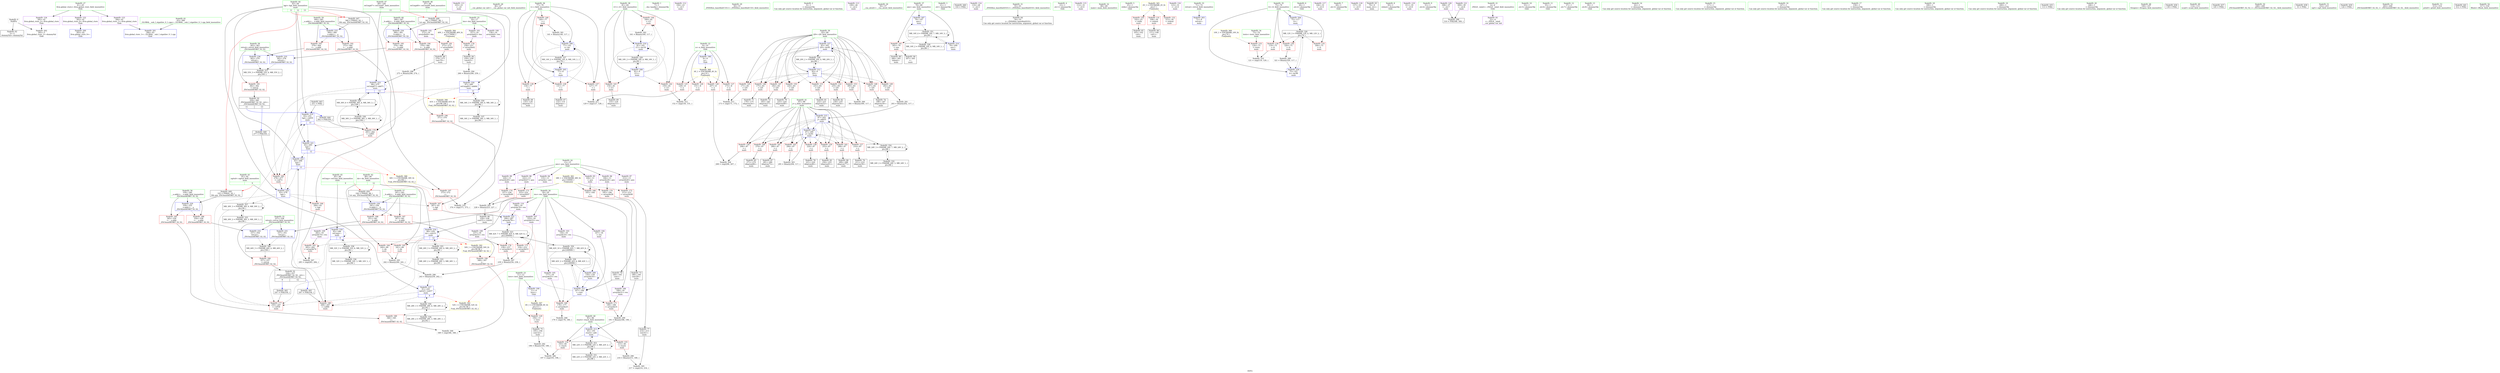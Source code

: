 digraph "SVFG" {
	label="SVFG";

	Node0x55b114ef2aa0 [shape=record,color=grey,label="{NodeID: 0\nNullPtr}"];
	Node0x55b114ef2aa0 -> Node0x55b114f1f1c0[style=solid];
	Node0x55b114ef2aa0 -> Node0x55b114f216a0[style=solid];
	Node0x55b114f66d00 [shape=record,color=black,label="{NodeID: 443\n251 = PHI()\n}"];
	Node0x55b114f66d00 -> Node0x55b114f224a0[style=solid];
	Node0x55b114f20f60 [shape=record,color=red,label="{NodeID: 194\n370\<--366\n\<--__b.addr\n_ZSt3minIdERKT_S2_S2_\n}"];
	Node0x55b114f20f60 -> Node0x55b114f21100[style=solid];
	Node0x55b114f1e0f0 [shape=record,color=purple,label="{NodeID: 111\n103\<--21\n\<--.str\nmain\n}"];
	Node0x55b114f1c390 [shape=record,color=green,label="{NodeID: 28\n46\<--47\n__cxx_global_var_init\<--__cxx_global_var_init_field_insensitive\n}"];
	Node0x55b114f26e60 [shape=record,color=yellow,style=double,label="{NodeID: 388\n30V_1 = ENCHI(MR_30V_0)\npts\{94 \}\nFun[_ZSt3minIdERKT_S2_S2_]}"];
	Node0x55b114f26e60 -> Node0x55b114f211d0[style=dashed];
	Node0x55b114f2fb80 [shape=record,color=grey,label="{NodeID: 305\n217 = cmp(214, 216, )\n}"];
	Node0x55b114f22710 [shape=record,color=blue,label="{NodeID: 222\n93\<--268\nhgt\<--\nmain\n|{|<s2>13}}"];
	Node0x55b114f22710 -> Node0x55b114f26450[style=dashed];
	Node0x55b114f22710 -> Node0x55b114f228b0[style=dashed];
	Node0x55b114f22710:s2 -> Node0x55b114f26e60[style=dashed,color=red];
	Node0x55b114f24160 [shape=record,color=red,label="{NodeID: 139\n134\<--77\n\<--i\nmain\n}"];
	Node0x55b114f24160 -> Node0x55b114f1f700[style=solid];
	Node0x55b114f1ecb0 [shape=record,color=green,label="{NodeID: 56\n339\<--340\n__a.addr\<--__a.addr_field_insensitive\n_ZSt3maxIdERKT_S2_S2_\n}"];
	Node0x55b114f1ecb0 -> Node0x55b114f266c0[style=solid];
	Node0x55b114f1ecb0 -> Node0x55b114f26790[style=solid];
	Node0x55b114f1ecb0 -> Node0x55b114f22cc0[style=solid];
	Node0x55b114f40a60 [shape=record,color=black,label="{NodeID: 333\nMR_26V_2 = PHI(MR_26V_3, MR_26V_1, )\npts\{90 \}\n}"];
	Node0x55b114f40a60 -> Node0x55b114f47860[style=dashed];
	Node0x55b114f25820 [shape=record,color=red,label="{NodeID: 167\n287\<--93\n\<--hgt\nmain\n}"];
	Node0x55b114f25820 -> Node0x55b114f22980[style=solid];
	Node0x55b114f20400 [shape=record,color=black,label="{NodeID: 84\n259\<--258\nconv63\<--\nmain\n}"];
	Node0x55b114f20400 -> Node0x55b114f2eb00[style=solid];
	Node0x55b114f14940 [shape=record,color=green,label="{NodeID: 1\n7\<--1\n__dso_handle\<--dummyObj\nGlob }"];
	Node0x55b114f66dd0 [shape=record,color=black,label="{NodeID: 444\n262 = PHI(359, )\n}"];
	Node0x55b114f66dd0 -> Node0x55b114f261e0[style=solid];
	Node0x55b114f21030 [shape=record,color=red,label="{NodeID: 195\n376\<--366\n\<--__b.addr\n_ZSt3minIdERKT_S2_S2_\n}"];
	Node0x55b114f21030 -> Node0x55b114f2b060[style=solid];
	Node0x55b114f1e1c0 [shape=record,color=purple,label="{NodeID: 112\n104\<--23\n\<--.str.1\nmain\n}"];
	Node0x55b114f1c490 [shape=record,color=green,label="{NodeID: 29\n50\<--51\n_ZNSt8ios_base4InitC1Ev\<--_ZNSt8ios_base4InitC1Ev_field_insensitive\n}"];
	Node0x55b114f2fd00 [shape=record,color=grey,label="{NodeID: 306\n197 = cmp(193, 196, )\n}"];
	Node0x55b114f227e0 [shape=record,color=blue,label="{NodeID: 223\n99\<--275\nref.tmp67\<--add71\nmain\n|{|<s4>13}}"];
	Node0x55b114f227e0 -> Node0x55b114f261e0[style=dashed];
	Node0x55b114f227e0 -> Node0x55b114f26450[style=dashed];
	Node0x55b114f227e0 -> Node0x55b114f227e0[style=dashed];
	Node0x55b114f227e0 -> Node0x55b114f45a60[style=dashed];
	Node0x55b114f227e0:s4 -> Node0x55b114f27020[style=dashed,color=red];
	Node0x55b114f24230 [shape=record,color=red,label="{NodeID: 140\n140\<--77\n\<--i\nmain\n}"];
	Node0x55b114f24230 -> Node0x55b114f2f580[style=solid];
	Node0x55b114f1ed80 [shape=record,color=green,label="{NodeID: 57\n341\<--342\n__b.addr\<--__b.addr_field_insensitive\n_ZSt3maxIdERKT_S2_S2_\n}"];
	Node0x55b114f1ed80 -> Node0x55b114f26860[style=solid];
	Node0x55b114f1ed80 -> Node0x55b114f26930[style=solid];
	Node0x55b114f1ed80 -> Node0x55b114f2ac90[style=solid];
	Node0x55b114f40f60 [shape=record,color=black,label="{NodeID: 334\nMR_28V_2 = PHI(MR_28V_3, MR_28V_1, )\npts\{92 \}\n}"];
	Node0x55b114f40f60 -> Node0x55b114f47d60[style=dashed];
	Node0x55b114f258f0 [shape=record,color=red,label="{NodeID: 168\n165\<--164\n\<--\nmain\n}"];
	Node0x55b114f258f0 -> Node0x55b114f1f8a0[style=solid];
	Node0x55b114f204d0 [shape=record,color=black,label="{NodeID: 85\n271\<--270\nidxprom68\<--\nmain\n}"];
	Node0x55b114f19be0 [shape=record,color=green,label="{NodeID: 2\n9\<--1\n\<--dummyObj\nCan only get source location for instruction, argument, global var or function.}"];
	Node0x55b114f66f40 [shape=record,color=black,label="{NodeID: 445\n267 = PHI(334, )\n}"];
	Node0x55b114f66f40 -> Node0x55b114f262b0[style=solid];
	Node0x55b114f21100 [shape=record,color=red,label="{NodeID: 196\n371\<--370\n\<--\n_ZSt3minIdERKT_S2_S2_\n}"];
	Node0x55b114f21100 -> Node0x55b114f30900[style=solid];
	Node0x55b114f1e290 [shape=record,color=purple,label="{NodeID: 113\n109\<--26\n\<--.str.2\nmain\n}"];
	Node0x55b114f1c590 [shape=record,color=green,label="{NodeID: 30\n56\<--57\n__cxa_atexit\<--__cxa_atexit_field_insensitive\n}"];
	Node0x55b114f27020 [shape=record,color=yellow,style=double,label="{NodeID: 390\n61V_1 = ENCHI(MR_61V_0)\npts\{98 100 \}\nFun[_ZSt3minIdERKT_S2_S2_]}"];
	Node0x55b114f27020 -> Node0x55b114f21100[style=dashed];
	Node0x55b114f2fe80 [shape=record,color=grey,label="{NodeID: 307\n285 = cmp(283, 284, )\n}"];
	Node0x55b114f228b0 [shape=record,color=blue,label="{NodeID: 224\n93\<--278\nhgt\<--\nmain\n}"];
	Node0x55b114f228b0 -> Node0x55b114f25750[style=dashed];
	Node0x55b114f228b0 -> Node0x55b114f25820[style=dashed];
	Node0x55b114f228b0 -> Node0x55b114f26040[style=dashed];
	Node0x55b114f228b0 -> Node0x55b114f224a0[style=dashed];
	Node0x55b114f228b0 -> Node0x55b114f48260[style=dashed];
	Node0x55b114f24300 [shape=record,color=red,label="{NodeID: 141\n305\<--79\n\<--ans\nmain\n}"];
	Node0x55b114f24300 -> Node0x55b114f20810[style=solid];
	Node0x55b114f24300 -> Node0x55b114f208e0[style=solid];
	Node0x55b114f1ee50 [shape=record,color=green,label="{NodeID: 58\n362\<--363\nretval\<--retval_field_insensitive\n_ZSt3minIdERKT_S2_S2_\n}"];
	Node0x55b114f1ee50 -> Node0x55b114f26ba0[style=solid];
	Node0x55b114f1ee50 -> Node0x55b114f2b060[style=solid];
	Node0x55b114f1ee50 -> Node0x55b114f2b130[style=solid];
	Node0x55b114f41460 [shape=record,color=black,label="{NodeID: 335\nMR_30V_2 = PHI(MR_30V_3, MR_30V_1, )\npts\{94 \}\n}"];
	Node0x55b114f41460 -> Node0x55b114f48260[style=dashed];
	Node0x55b114f259c0 [shape=record,color=red,label="{NodeID: 169\n178\<--177\n\<--arrayidx25\nmain\n}"];
	Node0x55b114f259c0 -> Node0x55b114f30000[style=solid];
	Node0x55b114f205a0 [shape=record,color=black,label="{NodeID: 86\n274\<--273\nconv70\<--\nmain\n}"];
	Node0x55b114f205a0 -> Node0x55b114f2f100[style=solid];
	Node0x55b114f1a710 [shape=record,color=green,label="{NodeID: 3\n21\<--1\n.str\<--dummyObj\nGlob }"];
	Node0x55b114f67080 [shape=record,color=black,label="{NodeID: 446\n316 = PHI()\n}"];
	Node0x55b114f211d0 [shape=record,color=red,label="{NodeID: 197\n373\<--372\n\<--\n_ZSt3minIdERKT_S2_S2_\n}"];
	Node0x55b114f211d0 -> Node0x55b114f30900[style=solid];
	Node0x55b114f1e360 [shape=record,color=purple,label="{NodeID: 114\n110\<--28\n\<--.str.3\nmain\n}"];
	Node0x55b114f1c690 [shape=record,color=green,label="{NodeID: 31\n55\<--61\n_ZNSt8ios_base4InitD1Ev\<--_ZNSt8ios_base4InitD1Ev_field_insensitive\n}"];
	Node0x55b114f1c690 -> Node0x55b114f1f390[style=solid];
	Node0x55b114f30000 [shape=record,color=grey,label="{NodeID: 308\n179 = cmp(178, 180, )\n}"];
	Node0x55b114f22980 [shape=record,color=blue,label="{NodeID: 225\n290\<--287\narrayidx78\<--\nmain\n}"];
	Node0x55b114f22980 -> Node0x55b114f3d460[style=dashed];
	Node0x55b114f243d0 [shape=record,color=red,label="{NodeID: 142\n150\<--81\n\<--i11\nmain\n}"];
	Node0x55b114f243d0 -> Node0x55b114f30600[style=solid];
	Node0x55b114f1ef20 [shape=record,color=green,label="{NodeID: 59\n364\<--365\n__a.addr\<--__a.addr_field_insensitive\n_ZSt3minIdERKT_S2_S2_\n}"];
	Node0x55b114f1ef20 -> Node0x55b114f20dc0[style=solid];
	Node0x55b114f1ef20 -> Node0x55b114f20e90[style=solid];
	Node0x55b114f1ef20 -> Node0x55b114f2aec0[style=solid];
	Node0x55b114f41960 [shape=record,color=black,label="{NodeID: 336\nMR_32V_2 = PHI(MR_32V_3, MR_32V_1, )\npts\{96 \}\n}"];
	Node0x55b114f41960 -> Node0x55b114f48760[style=dashed];
	Node0x55b114f25a90 [shape=record,color=red,label="{NodeID: 170\n185\<--184\n\<--arrayidx28\nmain\n}"];
	Node0x55b114f25a90 -> Node0x55b114f1fb10[style=solid];
	Node0x55b114f20670 [shape=record,color=black,label="{NodeID: 87\n281\<--280\nidxprom73\<--\nmain\n}"];
	Node0x55b114f1a7a0 [shape=record,color=green,label="{NodeID: 4\n23\<--1\n.str.1\<--dummyObj\nGlob }"];
	Node0x55b114f672e0 [shape=record,color=black,label="{NodeID: 447\n360 = PHI(93, 93, )\n0th arg _ZSt3minIdERKT_S2_S2_ }"];
	Node0x55b114f672e0 -> Node0x55b114f2aec0[style=solid];
	Node0x55b114f212a0 [shape=record,color=blue,label="{NodeID: 198\n8\<--9\nn\<--\nGlob }"];
	Node0x55b114f212a0 -> Node0x55b114f4b580[style=dashed];
	Node0x55b114f1e430 [shape=record,color=purple,label="{NodeID: 115\n112\<--31\n\<--.str.4\nmain\n}"];
	Node0x55b114f1c790 [shape=record,color=green,label="{NodeID: 32\n68\<--69\nmain\<--main_field_insensitive\n}"];
	Node0x55b114f27210 [shape=record,color=yellow,style=double,label="{NodeID: 392\n50V_1 = ENCHI(MR_50V_0)\npts\{90 96 \}\nFun[_ZSt3maxIdERKT_S2_S2_]}"];
	Node0x55b114f27210 -> Node0x55b114f26ad0[style=dashed];
	Node0x55b114f30180 [shape=record,color=grey,label="{NodeID: 309\n349 = cmp(346, 348, )\n}"];
	Node0x55b114f22a50 [shape=record,color=blue,label="{NodeID: 226\n87\<--295\nj\<--inc81\nmain\n}"];
	Node0x55b114f22a50 -> Node0x55b114f24f30[style=dashed];
	Node0x55b114f22a50 -> Node0x55b114f25000[style=dashed];
	Node0x55b114f22a50 -> Node0x55b114f250d0[style=dashed];
	Node0x55b114f22a50 -> Node0x55b114f251a0[style=dashed];
	Node0x55b114f22a50 -> Node0x55b114f25270[style=dashed];
	Node0x55b114f22a50 -> Node0x55b114f25340[style=dashed];
	Node0x55b114f22a50 -> Node0x55b114f25410[style=dashed];
	Node0x55b114f22a50 -> Node0x55b114f254e0[style=dashed];
	Node0x55b114f22a50 -> Node0x55b114f22a50[style=dashed];
	Node0x55b114f22a50 -> Node0x55b114f47360[style=dashed];
	Node0x55b114f244a0 [shape=record,color=red,label="{NodeID: 143\n154\<--81\n\<--i11\nmain\n}"];
	Node0x55b114f244a0 -> Node0x55b114f1f7d0[style=solid];
	Node0x55b114f1eff0 [shape=record,color=green,label="{NodeID: 60\n366\<--367\n__b.addr\<--__b.addr_field_insensitive\n_ZSt3minIdERKT_S2_S2_\n}"];
	Node0x55b114f1eff0 -> Node0x55b114f20f60[style=solid];
	Node0x55b114f1eff0 -> Node0x55b114f21030[style=solid];
	Node0x55b114f1eff0 -> Node0x55b114f2af90[style=solid];
	Node0x55b114f41e60 [shape=record,color=black,label="{NodeID: 337\nMR_34V_2 = PHI(MR_34V_3, MR_34V_1, )\npts\{98 \}\n}"];
	Node0x55b114f41e60 -> Node0x55b114f48c60[style=dashed];
	Node0x55b114f25b60 [shape=record,color=red,label="{NodeID: 171\n190\<--189\n\<--arrayidx31\nmain\n}"];
	Node0x55b114f25b60 -> Node0x55b114f2f280[style=solid];
	Node0x55b114f20740 [shape=record,color=black,label="{NodeID: 88\n289\<--288\nidxprom77\<--\nmain\n}"];
	Node0x55b114f1a830 [shape=record,color=green,label="{NodeID: 5\n25\<--1\nstdin\<--dummyObj\nGlob }"];
	Node0x55b114f67480 [shape=record,color=black,label="{NodeID: 448\n361 = PHI(97, 99, )\n1st arg _ZSt3minIdERKT_S2_S2_ }"];
	Node0x55b114f67480 -> Node0x55b114f2af90[style=solid];
	Node0x55b114f4aa60 [shape=record,color=yellow,style=double,label="{NodeID: 365\n2V_1 = ENCHI(MR_2V_0)\npts\{1 \}\nFun[main]}"];
	Node0x55b114f4aa60 -> Node0x55b114f23a10[style=dashed];
	Node0x55b114f4aa60 -> Node0x55b114f23ae0[style=dashed];
	Node0x55b114f4aa60 -> Node0x55b114f23bb0[style=dashed];
	Node0x55b114f213a0 [shape=record,color=blue,label="{NodeID: 199\n11\<--9\nlove\<--\nGlob }"];
	Node0x55b114f213a0 -> Node0x55b114f4b660[style=dashed];
	Node0x55b114f22e20 [shape=record,color=purple,label="{NodeID: 116\n123\<--31\n\<--.str.4\nmain\n}"];
	Node0x55b114f1c890 [shape=record,color=green,label="{NodeID: 33\n71\<--72\nretval\<--retval_field_insensitive\nmain\n}"];
	Node0x55b114f1c890 -> Node0x55b114f217a0[style=solid];
	Node0x55b114f272f0 [shape=record,color=yellow,style=double,label="{NodeID: 393\n52V_1 = ENCHI(MR_52V_0)\npts\{92 94 \}\nFun[_ZSt3maxIdERKT_S2_S2_]}"];
	Node0x55b114f272f0 -> Node0x55b114f26a00[style=dashed];
	Node0x55b114f30300 [shape=record,color=grey,label="{NodeID: 310\n121 = cmp(119, 120, )\n}"];
	Node0x55b114f22b20 [shape=record,color=blue,label="{NodeID: 227\n83\<--301\ni20\<--inc85\nmain\n}"];
	Node0x55b114f22b20 -> Node0x55b114f24640[style=dashed];
	Node0x55b114f22b20 -> Node0x55b114f24710[style=dashed];
	Node0x55b114f22b20 -> Node0x55b114f247e0[style=dashed];
	Node0x55b114f22b20 -> Node0x55b114f248b0[style=dashed];
	Node0x55b114f22b20 -> Node0x55b114f24980[style=dashed];
	Node0x55b114f22b20 -> Node0x55b114f24a50[style=dashed];
	Node0x55b114f22b20 -> Node0x55b114f24b20[style=dashed];
	Node0x55b114f22b20 -> Node0x55b114f24bf0[style=dashed];
	Node0x55b114f22b20 -> Node0x55b114f24cc0[style=dashed];
	Node0x55b114f22b20 -> Node0x55b114f22b20[style=dashed];
	Node0x55b114f22b20 -> Node0x55b114f3fb60[style=dashed];
	Node0x55b114f24570 [shape=record,color=red,label="{NodeID: 144\n160\<--81\n\<--i11\nmain\n}"];
	Node0x55b114f24570 -> Node0x55b114f2f700[style=solid];
	Node0x55b114f1f0c0 [shape=record,color=green,label="{NodeID: 61\n43\<--389\n_GLOBAL__sub_I_stgatilov_0_1.cpp\<--_GLOBAL__sub_I_stgatilov_0_1.cpp_field_insensitive\n}"];
	Node0x55b114f1f0c0 -> Node0x55b114f215a0[style=solid];
	Node0x55b114f42360 [shape=record,color=black,label="{NodeID: 338\nMR_36V_2 = PHI(MR_36V_3, MR_36V_1, )\npts\{100 \}\n}"];
	Node0x55b114f42360 -> Node0x55b114f261e0[style=dashed];
	Node0x55b114f42360 -> Node0x55b114f227e0[style=dashed];
	Node0x55b114f42360 -> Node0x55b114f42360[style=dashed];
	Node0x55b114f42360 -> Node0x55b114f45a60[style=dashed];
	Node0x55b114f25c30 [shape=record,color=red,label="{NodeID: 172\n213\<--212\n\<--arrayidx40\nmain\n}"];
	Node0x55b114f25c30 -> Node0x55b114f1fe50[style=solid];
	Node0x55b114f20810 [shape=record,color=black,label="{NodeID: 89\n306\<--305\ntobool\<--\nmain\n}"];
	Node0x55b114f1a8c0 [shape=record,color=green,label="{NodeID: 6\n26\<--1\n.str.2\<--dummyObj\nGlob }"];
	Node0x55b114f67600 [shape=record,color=black,label="{NodeID: 449\n335 = PHI(91, 93, )\n0th arg _ZSt3maxIdERKT_S2_S2_ }"];
	Node0x55b114f67600 -> Node0x55b114f22cc0[style=solid];
	Node0x55b114f4b580 [shape=record,color=yellow,style=double,label="{NodeID: 366\n4V_1 = ENCHI(MR_4V_0)\npts\{10 \}\nFun[main]}"];
	Node0x55b114f4b580 -> Node0x55b114f23600[style=dashed];
	Node0x55b114f4b580 -> Node0x55b114f236d0[style=dashed];
	Node0x55b114f4b580 -> Node0x55b114f237a0[style=dashed];
	Node0x55b114f4b580 -> Node0x55b114f23870[style=dashed];
	Node0x55b114f214a0 [shape=record,color=blue,label="{NodeID: 200\n393\<--42\nllvm.global_ctors_0\<--\nGlob }"];
	Node0x55b114f22ef0 [shape=record,color=purple,label="{NodeID: 117\n144\<--31\n\<--.str.4\nmain\n}"];
	Node0x55b114f1c960 [shape=record,color=green,label="{NodeID: 34\n73\<--74\ntests\<--tests_field_insensitive\nmain\n}"];
	Node0x55b114f1c960 -> Node0x55b114f23c80[style=solid];
	Node0x55b114f30480 [shape=record,color=grey,label="{NodeID: 311\n129 = cmp(127, 128, )\n}"];
	Node0x55b114f22bf0 [shape=record,color=blue,label="{NodeID: 228\n75\<--321\ntt\<--inc90\nmain\n}"];
	Node0x55b114f22bf0 -> Node0x55b114f3e360[style=dashed];
	Node0x55b114f24640 [shape=record,color=red,label="{NodeID: 145\n171\<--83\n\<--i20\nmain\n}"];
	Node0x55b114f24640 -> Node0x55b114f30780[style=solid];
	Node0x55b114f1f1c0 [shape=record,color=black,label="{NodeID: 62\n2\<--3\ndummyVal\<--dummyVal\n}"];
	Node0x55b114f42860 [shape=record,color=black,label="{NodeID: 339\nMR_42V_2 = PHI(MR_42V_6, MR_42V_1, )\npts\{200000 \}\n}"];
	Node0x55b114f42860 -> Node0x55b114f21c80[style=dashed];
	Node0x55b114f42860 -> Node0x55b114f21e20[style=dashed];
	Node0x55b114f25d00 [shape=record,color=red,label="{NodeID: 173\n223\<--222\n\<--arrayidx47\nmain\n}"];
	Node0x55b114f25d00 -> Node0x55b114f2e980[style=solid];
	Node0x55b114f208e0 [shape=record,color=black,label="{NodeID: 90\n307\<--305\n\<--\nmain\n}"];
	Node0x55b114f1b100 [shape=record,color=green,label="{NodeID: 7\n28\<--1\n.str.3\<--dummyObj\nGlob }"];
	Node0x55b114f67780 [shape=record,color=black,label="{NodeID: 450\n336 = PHI(95, 89, )\n1st arg _ZSt3maxIdERKT_S2_S2_ }"];
	Node0x55b114f67780 -> Node0x55b114f2ac90[style=solid];
	Node0x55b114f4b660 [shape=record,color=yellow,style=double,label="{NodeID: 367\n6V_1 = ENCHI(MR_6V_0)\npts\{12 \}\nFun[main]}"];
	Node0x55b114f4b660 -> Node0x55b114f23940[style=dashed];
	Node0x55b114f215a0 [shape=record,color=blue,label="{NodeID: 201\n394\<--43\nllvm.global_ctors_1\<--_GLOBAL__sub_I_stgatilov_0_1.cpp\nGlob }"];
	Node0x55b114f22fc0 [shape=record,color=purple,label="{NodeID: 118\n137\<--33\n\<--.str.5\nmain\n}"];
	Node0x55b114f1ca30 [shape=record,color=green,label="{NodeID: 35\n75\<--76\ntt\<--tt_field_insensitive\nmain\n}"];
	Node0x55b114f1ca30 -> Node0x55b114f23d50[style=solid];
	Node0x55b114f1ca30 -> Node0x55b114f23e20[style=solid];
	Node0x55b114f1ca30 -> Node0x55b114f23ef0[style=solid];
	Node0x55b114f1ca30 -> Node0x55b114f21870[style=solid];
	Node0x55b114f1ca30 -> Node0x55b114f22bf0[style=solid];
	Node0x55b114f30600 [shape=record,color=grey,label="{NodeID: 312\n152 = cmp(150, 151, )\n}"];
	Node0x55b114f22cc0 [shape=record,color=blue,label="{NodeID: 229\n339\<--335\n__a.addr\<--__a\n_ZSt3maxIdERKT_S2_S2_\n}"];
	Node0x55b114f22cc0 -> Node0x55b114f266c0[style=dashed];
	Node0x55b114f22cc0 -> Node0x55b114f26790[style=dashed];
	Node0x55b114f24710 [shape=record,color=red,label="{NodeID: 146\n175\<--83\n\<--i20\nmain\n}"];
	Node0x55b114f24710 -> Node0x55b114f1f970[style=solid];
	Node0x55b114f1f2c0 [shape=record,color=black,label="{NodeID: 63\n70\<--9\nmain_ret\<--\nmain\n}"];
	Node0x55b114f42d60 [shape=record,color=black,label="{NodeID: 340\nMR_44V_3 = PHI(MR_44V_4, MR_44V_2, )\npts\{338 \}\n}"];
	Node0x55b114f42d60 -> Node0x55b114f265f0[style=dashed];
	Node0x55b114f25dd0 [shape=record,color=red,label="{NodeID: 174\n227\<--226\n\<--arrayidx49\nmain\n}"];
	Node0x55b114f25dd0 -> Node0x55b114f2e980[style=solid];
	Node0x55b114f209b0 [shape=record,color=black,label="{NodeID: 91\n334\<--357\n_ZSt3maxIdERKT_S2_S2__ret\<--\n_ZSt3maxIdERKT_S2_S2_\n|{<s0>9|<s1>12}}"];
	Node0x55b114f209b0:s0 -> Node0x55b114f66bd0[style=solid,color=blue];
	Node0x55b114f209b0:s1 -> Node0x55b114f66f40[style=solid,color=blue];
	Node0x55b114f1b190 [shape=record,color=green,label="{NodeID: 8\n30\<--1\nstdout\<--dummyObj\nGlob }"];
	Node0x55b114f216a0 [shape=record,color=blue, style = dotted,label="{NodeID: 202\n395\<--3\nllvm.global_ctors_2\<--dummyVal\nGlob }"];
	Node0x55b114f23090 [shape=record,color=purple,label="{NodeID: 119\n311\<--35\n\<--.str.6\nmain\n}"];
	Node0x55b114f1cb00 [shape=record,color=green,label="{NodeID: 36\n77\<--78\ni\<--i_field_insensitive\nmain\n}"];
	Node0x55b114f1cb00 -> Node0x55b114f23fc0[style=solid];
	Node0x55b114f1cb00 -> Node0x55b114f24090[style=solid];
	Node0x55b114f1cb00 -> Node0x55b114f24160[style=solid];
	Node0x55b114f1cb00 -> Node0x55b114f24230[style=solid];
	Node0x55b114f1cb00 -> Node0x55b114f21940[style=solid];
	Node0x55b114f1cb00 -> Node0x55b114f21a10[style=solid];
	Node0x55b114f30780 [shape=record,color=grey,label="{NodeID: 313\n173 = cmp(171, 172, )\n}"];
	Node0x55b114f2ac90 [shape=record,color=blue,label="{NodeID: 230\n341\<--336\n__b.addr\<--__b\n_ZSt3maxIdERKT_S2_S2_\n}"];
	Node0x55b114f2ac90 -> Node0x55b114f26860[style=dashed];
	Node0x55b114f2ac90 -> Node0x55b114f26930[style=dashed];
	Node0x55b114f247e0 [shape=record,color=red,label="{NodeID: 147\n182\<--83\n\<--i20\nmain\n}"];
	Node0x55b114f247e0 -> Node0x55b114f1fa40[style=solid];
	Node0x55b114f1f390 [shape=record,color=black,label="{NodeID: 64\n54\<--55\n\<--_ZNSt8ios_base4InitD1Ev\nCan only get source location for instruction, argument, global var or function.}"];
	Node0x55b114f25ea0 [shape=record,color=red,label="{NodeID: 175\n234\<--233\n\<--arrayidx53\nmain\n}"];
	Node0x55b114f25ea0 -> Node0x55b114f2ef80[style=solid];
	Node0x55b114f20a80 [shape=record,color=black,label="{NodeID: 92\n359\<--382\n_ZSt3minIdERKT_S2_S2__ret\<--\n_ZSt3minIdERKT_S2_S2_\n|{<s0>11|<s1>13}}"];
	Node0x55b114f20a80:s0 -> Node0x55b114f66dd0[style=solid,color=blue];
	Node0x55b114f20a80:s1 -> Node0x55b114f66910[style=solid,color=blue];
	Node0x55b114f1b220 [shape=record,color=green,label="{NodeID: 9\n31\<--1\n.str.4\<--dummyObj\nGlob }"];
	Node0x55b114f4b820 [shape=record,color=yellow,style=double,label="{NodeID: 369\n10V_1 = ENCHI(MR_10V_0)\npts\{74 \}\nFun[main]}"];
	Node0x55b114f4b820 -> Node0x55b114f23c80[style=dashed];
	Node0x55b114f217a0 [shape=record,color=blue,label="{NodeID: 203\n71\<--9\nretval\<--\nmain\n}"];
	Node0x55b114f23160 [shape=record,color=purple,label="{NodeID: 120\n308\<--37\n\<--.str.7\nmain\n}"];
	Node0x55b114f23160 -> Node0x55b114ba3da0[style=solid];
	Node0x55b114f1cbd0 [shape=record,color=green,label="{NodeID: 37\n79\<--80\nans\<--ans_field_insensitive\nmain\n}"];
	Node0x55b114f1cbd0 -> Node0x55b114f24300[style=solid];
	Node0x55b114f1cbd0 -> Node0x55b114f21ae0[style=solid];
	Node0x55b114f1cbd0 -> Node0x55b114f22090[style=solid];
	Node0x55b114f30900 [shape=record,color=grey,label="{NodeID: 314\n374 = cmp(371, 373, )\n}"];
	Node0x55b114f2ad20 [shape=record,color=blue,label="{NodeID: 231\n337\<--351\nretval\<--\n_ZSt3maxIdERKT_S2_S2_\n}"];
	Node0x55b114f2ad20 -> Node0x55b114f42d60[style=dashed];
	Node0x55b114f248b0 [shape=record,color=red,label="{NodeID: 148\n187\<--83\n\<--i20\nmain\n}"];
	Node0x55b114f248b0 -> Node0x55b114f1fbe0[style=solid];
	Node0x55b114f1f490 [shape=record,color=black,label="{NodeID: 65\n105\<--102\ncall\<--\nmain\n}"];
	Node0x55b114f25f70 [shape=record,color=red,label="{NodeID: 176\n238\<--237\n\<--arrayidx55\nmain\n}"];
	Node0x55b114f25f70 -> Node0x55b114f2ef80[style=solid];
	Node0x55b114f20b50 [shape=record,color=purple,label="{NodeID: 93\n52\<--4\n\<--_ZStL8__ioinit\n__cxx_global_var_init\n}"];
	Node0x55b114f1b2b0 [shape=record,color=green,label="{NodeID: 10\n33\<--1\n.str.5\<--dummyObj\nGlob }"];
	Node0x55b114f21870 [shape=record,color=blue,label="{NodeID: 204\n75\<--117\ntt\<--\nmain\n}"];
	Node0x55b114f21870 -> Node0x55b114f3e360[style=dashed];
	Node0x55b114f23230 [shape=record,color=purple,label="{NodeID: 121\n309\<--39\n\<--.str.8\nmain\n}"];
	Node0x55b114f23230 -> Node0x55b114ba3da0[style=solid];
	Node0x55b114f1cca0 [shape=record,color=green,label="{NodeID: 38\n81\<--82\ni11\<--i11_field_insensitive\nmain\n}"];
	Node0x55b114f1cca0 -> Node0x55b114f243d0[style=solid];
	Node0x55b114f1cca0 -> Node0x55b114f244a0[style=solid];
	Node0x55b114f1cca0 -> Node0x55b114f24570[style=solid];
	Node0x55b114f1cca0 -> Node0x55b114f21bb0[style=solid];
	Node0x55b114f1cca0 -> Node0x55b114f21d50[style=solid];
	Node0x55b114f3ac60 [shape=record,color=black,label="{NodeID: 315\nMR_55V_3 = PHI(MR_55V_4, MR_55V_2, )\npts\{363 \}\n}"];
	Node0x55b114f3ac60 -> Node0x55b114f26ba0[style=dashed];
	Node0x55b114f2adf0 [shape=record,color=blue,label="{NodeID: 232\n337\<--354\nretval\<--\n_ZSt3maxIdERKT_S2_S2_\n}"];
	Node0x55b114f2adf0 -> Node0x55b114f42d60[style=dashed];
	Node0x55b114f24980 [shape=record,color=red,label="{NodeID: 149\n202\<--83\n\<--i20\nmain\n}"];
	Node0x55b114f24980 -> Node0x55b114f2e680[style=solid];
	Node0x55b114f1f560 [shape=record,color=black,label="{NodeID: 66\n111\<--108\ncall1\<--\nmain\n}"];
	Node0x55b114f26040 [shape=record,color=red,label="{NodeID: 177\n250\<--247\n\<--call58\nmain\n}"];
	Node0x55b114f20c20 [shape=record,color=purple,label="{NodeID: 94\n133\<--13\narrayidx\<--pos\nmain\n}"];
	Node0x55b114f1b340 [shape=record,color=green,label="{NodeID: 11\n35\<--1\n.str.6\<--dummyObj\nGlob }"];
	Node0x55b114ba3da0 [shape=record,color=black,label="{NodeID: 288\n310 = PHI(308, 309, )\n}"];
	Node0x55b114f21940 [shape=record,color=blue,label="{NodeID: 205\n77\<--9\ni\<--\nmain\n}"];
	Node0x55b114f21940 -> Node0x55b114f23fc0[style=dashed];
	Node0x55b114f21940 -> Node0x55b114f24090[style=dashed];
	Node0x55b114f21940 -> Node0x55b114f24160[style=dashed];
	Node0x55b114f21940 -> Node0x55b114f24230[style=dashed];
	Node0x55b114f21940 -> Node0x55b114f21a10[style=dashed];
	Node0x55b114f21940 -> Node0x55b114f3e860[style=dashed];
	Node0x55b114f23300 [shape=record,color=purple,label="{NodeID: 122\n393\<--41\nllvm.global_ctors_0\<--llvm.global_ctors\nGlob }"];
	Node0x55b114f23300 -> Node0x55b114f214a0[style=solid];
	Node0x55b114f1cd70 [shape=record,color=green,label="{NodeID: 39\n83\<--84\ni20\<--i20_field_insensitive\nmain\n}"];
	Node0x55b114f1cd70 -> Node0x55b114f24640[style=solid];
	Node0x55b114f1cd70 -> Node0x55b114f24710[style=solid];
	Node0x55b114f1cd70 -> Node0x55b114f247e0[style=solid];
	Node0x55b114f1cd70 -> Node0x55b114f248b0[style=solid];
	Node0x55b114f1cd70 -> Node0x55b114f24980[style=solid];
	Node0x55b114f1cd70 -> Node0x55b114f24a50[style=solid];
	Node0x55b114f1cd70 -> Node0x55b114f24b20[style=solid];
	Node0x55b114f1cd70 -> Node0x55b114f24bf0[style=solid];
	Node0x55b114f1cd70 -> Node0x55b114f24cc0[style=solid];
	Node0x55b114f1cd70 -> Node0x55b114f21ef0[style=solid];
	Node0x55b114f1cd70 -> Node0x55b114f22b20[style=solid];
	Node0x55b114f2aec0 [shape=record,color=blue,label="{NodeID: 233\n364\<--360\n__a.addr\<--__a\n_ZSt3minIdERKT_S2_S2_\n}"];
	Node0x55b114f2aec0 -> Node0x55b114f20dc0[style=dashed];
	Node0x55b114f2aec0 -> Node0x55b114f20e90[style=dashed];
	Node0x55b114f24a50 [shape=record,color=red,label="{NodeID: 150\n224\<--83\n\<--i20\nmain\n}"];
	Node0x55b114f24a50 -> Node0x55b114f1fff0[style=solid];
	Node0x55b114f1f630 [shape=record,color=black,label="{NodeID: 67\n132\<--131\nidxprom\<--\nmain\n}"];
	Node0x55b114f26110 [shape=record,color=red,label="{NodeID: 178\n258\<--257\n\<--arrayidx62\nmain\n}"];
	Node0x55b114f26110 -> Node0x55b114f20400[style=solid];
	Node0x55b114f20cf0 [shape=record,color=purple,label="{NodeID: 95\n164\<--13\n\<--pos\nmain\n}"];
	Node0x55b114f20cf0 -> Node0x55b114f258f0[style=solid];
	Node0x55b114f1b3d0 [shape=record,color=green,label="{NodeID: 12\n37\<--1\n.str.7\<--dummyObj\nGlob }"];
	Node0x55b114f2e380 [shape=record,color=grey,label="{NodeID: 289\n321 = Binary(320, 117, )\n}"];
	Node0x55b114f2e380 -> Node0x55b114f22bf0[style=solid];
	Node0x55b114f21a10 [shape=record,color=blue,label="{NodeID: 206\n77\<--141\ni\<--inc\nmain\n}"];
	Node0x55b114f21a10 -> Node0x55b114f23fc0[style=dashed];
	Node0x55b114f21a10 -> Node0x55b114f24090[style=dashed];
	Node0x55b114f21a10 -> Node0x55b114f24160[style=dashed];
	Node0x55b114f21a10 -> Node0x55b114f24230[style=dashed];
	Node0x55b114f21a10 -> Node0x55b114f21a10[style=dashed];
	Node0x55b114f21a10 -> Node0x55b114f3e860[style=dashed];
	Node0x55b114f23400 [shape=record,color=purple,label="{NodeID: 123\n394\<--41\nllvm.global_ctors_1\<--llvm.global_ctors\nGlob }"];
	Node0x55b114f23400 -> Node0x55b114f215a0[style=solid];
	Node0x55b114f1ce40 [shape=record,color=green,label="{NodeID: 40\n85\<--86\nreach\<--reach_field_insensitive\nmain\n}"];
	Node0x55b114f1ce40 -> Node0x55b114f24d90[style=solid];
	Node0x55b114f1ce40 -> Node0x55b114f24e60[style=solid];
	Node0x55b114f1ce40 -> Node0x55b114f21fc0[style=solid];
	Node0x55b114f2af90 [shape=record,color=blue,label="{NodeID: 234\n366\<--361\n__b.addr\<--__b\n_ZSt3minIdERKT_S2_S2_\n}"];
	Node0x55b114f2af90 -> Node0x55b114f20f60[style=dashed];
	Node0x55b114f2af90 -> Node0x55b114f21030[style=dashed];
	Node0x55b114f24b20 [shape=record,color=red,label="{NodeID: 151\n231\<--83\n\<--i20\nmain\n}"];
	Node0x55b114f24b20 -> Node0x55b114f20190[style=solid];
	Node0x55b114f1f700 [shape=record,color=black,label="{NodeID: 68\n135\<--134\nidxprom7\<--\nmain\n}"];
	Node0x55b114f261e0 [shape=record,color=red,label="{NodeID: 179\n265\<--262\n\<--call65\nmain\n}"];
	Node0x55b114f261e0 -> Node0x55b114f22640[style=solid];
	Node0x55b114f1d4c0 [shape=record,color=purple,label="{NodeID: 96\n184\<--13\narrayidx28\<--pos\nmain\n}"];
	Node0x55b114f1d4c0 -> Node0x55b114f25a90[style=solid];
	Node0x55b114f1b490 [shape=record,color=green,label="{NodeID: 13\n39\<--1\n.str.8\<--dummyObj\nGlob }"];
	Node0x55b114f2e500 [shape=record,color=grey,label="{NodeID: 290\n216 = Binary(215, 180, )\n}"];
	Node0x55b114f2e500 -> Node0x55b114f2fb80[style=solid];
	Node0x55b114f21ae0 [shape=record,color=blue,label="{NodeID: 207\n79\<--147\nans\<--\nmain\n}"];
	Node0x55b114f21ae0 -> Node0x55b114f46460[style=dashed];
	Node0x55b114f23500 [shape=record,color=purple,label="{NodeID: 124\n395\<--41\nllvm.global_ctors_2\<--llvm.global_ctors\nGlob }"];
	Node0x55b114f23500 -> Node0x55b114f216a0[style=solid];
	Node0x55b114f1cf10 [shape=record,color=green,label="{NodeID: 41\n87\<--88\nj\<--j_field_insensitive\nmain\n}"];
	Node0x55b114f1cf10 -> Node0x55b114f24f30[style=solid];
	Node0x55b114f1cf10 -> Node0x55b114f25000[style=solid];
	Node0x55b114f1cf10 -> Node0x55b114f250d0[style=solid];
	Node0x55b114f1cf10 -> Node0x55b114f251a0[style=solid];
	Node0x55b114f1cf10 -> Node0x55b114f25270[style=solid];
	Node0x55b114f1cf10 -> Node0x55b114f25340[style=solid];
	Node0x55b114f1cf10 -> Node0x55b114f25410[style=solid];
	Node0x55b114f1cf10 -> Node0x55b114f254e0[style=solid];
	Node0x55b114f1cf10 -> Node0x55b114f22160[style=solid];
	Node0x55b114f1cf10 -> Node0x55b114f22a50[style=solid];
	Node0x55b114f2b060 [shape=record,color=blue,label="{NodeID: 235\n362\<--376\nretval\<--\n_ZSt3minIdERKT_S2_S2_\n}"];
	Node0x55b114f2b060 -> Node0x55b114f3ac60[style=dashed];
	Node0x55b114f24bf0 [shape=record,color=red,label="{NodeID: 152\n235\<--83\n\<--i20\nmain\n}"];
	Node0x55b114f24bf0 -> Node0x55b114f20260[style=solid];
	Node0x55b114f1f7d0 [shape=record,color=black,label="{NodeID: 69\n155\<--154\nidxprom15\<--\nmain\n}"];
	Node0x55b114f262b0 [shape=record,color=red,label="{NodeID: 180\n268\<--267\n\<--call66\nmain\n}"];
	Node0x55b114f262b0 -> Node0x55b114f22710[style=solid];
	Node0x55b114f1d590 [shape=record,color=purple,label="{NodeID: 97\n212\<--13\narrayidx40\<--pos\nmain\n}"];
	Node0x55b114f1d590 -> Node0x55b114f25c30[style=solid];
	Node0x55b114f1b590 [shape=record,color=green,label="{NodeID: 14\n42\<--1\n\<--dummyObj\nCan only get source location for instruction, argument, global var or function.}"];
	Node0x55b114f2e680 [shape=record,color=grey,label="{NodeID: 291\n203 = Binary(202, 117, )\n}"];
	Node0x55b114f2e680 -> Node0x55b114f22160[style=solid];
	Node0x55b114f21bb0 [shape=record,color=blue,label="{NodeID: 208\n81\<--9\ni11\<--\nmain\n}"];
	Node0x55b114f21bb0 -> Node0x55b114f243d0[style=dashed];
	Node0x55b114f21bb0 -> Node0x55b114f244a0[style=dashed];
	Node0x55b114f21bb0 -> Node0x55b114f24570[style=dashed];
	Node0x55b114f21bb0 -> Node0x55b114f21d50[style=dashed];
	Node0x55b114f21bb0 -> Node0x55b114f3fa70[style=dashed];
	Node0x55b114f23600 [shape=record,color=red,label="{NodeID: 125\n128\<--8\n\<--n\nmain\n}"];
	Node0x55b114f23600 -> Node0x55b114f30480[style=solid];
	Node0x55b114f1cfe0 [shape=record,color=green,label="{NodeID: 42\n89\<--90\ndx\<--dx_field_insensitive\nmain\n|{|<s3>12}}"];
	Node0x55b114f1cfe0 -> Node0x55b114f255b0[style=solid];
	Node0x55b114f1cfe0 -> Node0x55b114f25680[style=solid];
	Node0x55b114f1cfe0 -> Node0x55b114f22230[style=solid];
	Node0x55b114f1cfe0:s3 -> Node0x55b114f67780[style=solid,color=red];
	Node0x55b114f2b130 [shape=record,color=blue,label="{NodeID: 236\n362\<--379\nretval\<--\n_ZSt3minIdERKT_S2_S2_\n}"];
	Node0x55b114f2b130 -> Node0x55b114f3ac60[style=dashed];
	Node0x55b114f24cc0 [shape=record,color=red,label="{NodeID: 153\n300\<--83\n\<--i20\nmain\n}"];
	Node0x55b114f24cc0 -> Node0x55b114f2f400[style=solid];
	Node0x55b114f1f8a0 [shape=record,color=black,label="{NodeID: 70\n166\<--165\nconv\<--\nmain\n}"];
	Node0x55b114f1f8a0 -> Node0x55b114f21e20[style=solid];
	Node0x55b114f26380 [shape=record,color=red,label="{NodeID: 181\n273\<--272\n\<--arrayidx69\nmain\n}"];
	Node0x55b114f26380 -> Node0x55b114f205a0[style=solid];
	Node0x55b114f1d660 [shape=record,color=purple,label="{NodeID: 98\n222\<--13\narrayidx47\<--pos\nmain\n}"];
	Node0x55b114f1d660 -> Node0x55b114f25d00[style=solid];
	Node0x55b114f1b690 [shape=record,color=green,label="{NodeID: 15\n117\<--1\n\<--dummyObj\nCan only get source location for instruction, argument, global var or function.}"];
	Node0x55b114f2e800 [shape=record,color=grey,label="{NodeID: 292\n196 = Binary(195, 180, )\n}"];
	Node0x55b114f2e800 -> Node0x55b114f2fd00[style=solid];
	Node0x55b114f21c80 [shape=record,color=blue,label="{NodeID: 209\n156\<--158\narrayidx16\<--\nmain\n}"];
	Node0x55b114f21c80 -> Node0x55b114f21c80[style=dashed];
	Node0x55b114f21c80 -> Node0x55b114f21e20[style=dashed];
	Node0x55b114f236d0 [shape=record,color=red,label="{NodeID: 126\n151\<--8\n\<--n\nmain\n}"];
	Node0x55b114f236d0 -> Node0x55b114f30600[style=solid];
	Node0x55b114f1d0b0 [shape=record,color=green,label="{NodeID: 43\n91\<--92\nsqrtof\<--sqrtof_field_insensitive\nmain\n|{|<s1>9}}"];
	Node0x55b114f1d0b0 -> Node0x55b114f22300[style=solid];
	Node0x55b114f1d0b0:s1 -> Node0x55b114f67600[style=solid,color=red];
	Node0x55b114f24d90 [shape=record,color=red,label="{NodeID: 154\n193\<--85\n\<--reach\nmain\n}"];
	Node0x55b114f24d90 -> Node0x55b114f2fd00[style=solid];
	Node0x55b114f1f970 [shape=record,color=black,label="{NodeID: 71\n176\<--175\nidxprom24\<--\nmain\n}"];
	Node0x55b114f26450 [shape=record,color=red,label="{NodeID: 182\n278\<--277\n\<--call72\nmain\n}"];
	Node0x55b114f26450 -> Node0x55b114f228b0[style=solid];
	Node0x55b114f1d730 [shape=record,color=purple,label="{NodeID: 99\n226\<--13\narrayidx49\<--pos\nmain\n}"];
	Node0x55b114f1d730 -> Node0x55b114f25dd0[style=solid];
	Node0x55b114f1b790 [shape=record,color=green,label="{NodeID: 16\n147\<--1\n\<--dummyObj\nCan only get source location for instruction, argument, global var or function.}"];
	Node0x55b114f2e980 [shape=record,color=grey,label="{NodeID: 293\n228 = Binary(223, 227, )\n}"];
	Node0x55b114f2e980 -> Node0x55b114f200c0[style=solid];
	Node0x55b114f21d50 [shape=record,color=blue,label="{NodeID: 210\n81\<--161\ni11\<--inc18\nmain\n}"];
	Node0x55b114f21d50 -> Node0x55b114f243d0[style=dashed];
	Node0x55b114f21d50 -> Node0x55b114f244a0[style=dashed];
	Node0x55b114f21d50 -> Node0x55b114f24570[style=dashed];
	Node0x55b114f21d50 -> Node0x55b114f21d50[style=dashed];
	Node0x55b114f21d50 -> Node0x55b114f3fa70[style=dashed];
	Node0x55b114f237a0 [shape=record,color=red,label="{NodeID: 127\n172\<--8\n\<--n\nmain\n}"];
	Node0x55b114f237a0 -> Node0x55b114f30780[style=solid];
	Node0x55b114f1d180 [shape=record,color=green,label="{NodeID: 44\n93\<--94\nhgt\<--hgt_field_insensitive\nmain\n|{|<s6>11|<s7>12|<s8>13}}"];
	Node0x55b114f1d180 -> Node0x55b114f25750[style=solid];
	Node0x55b114f1d180 -> Node0x55b114f25820[style=solid];
	Node0x55b114f1d180 -> Node0x55b114f224a0[style=solid];
	Node0x55b114f1d180 -> Node0x55b114f22640[style=solid];
	Node0x55b114f1d180 -> Node0x55b114f22710[style=solid];
	Node0x55b114f1d180 -> Node0x55b114f228b0[style=solid];
	Node0x55b114f1d180:s6 -> Node0x55b114f672e0[style=solid,color=red];
	Node0x55b114f1d180:s7 -> Node0x55b114f67600[style=solid,color=red];
	Node0x55b114f1d180:s8 -> Node0x55b114f672e0[style=solid,color=red];
	Node0x55b114f24e60 [shape=record,color=red,label="{NodeID: 155\n215\<--85\n\<--reach\nmain\n}"];
	Node0x55b114f24e60 -> Node0x55b114f2e500[style=solid];
	Node0x55b114f1fa40 [shape=record,color=black,label="{NodeID: 72\n183\<--182\nidxprom27\<--\nmain\n}"];
	Node0x55b114f45a60 [shape=record,color=black,label="{NodeID: 349\nMR_36V_6 = PHI(MR_36V_4, MR_36V_3, )\npts\{100 \}\n}"];
	Node0x55b114f45a60 -> Node0x55b114f261e0[style=dashed];
	Node0x55b114f45a60 -> Node0x55b114f227e0[style=dashed];
	Node0x55b114f45a60 -> Node0x55b114f42360[style=dashed];
	Node0x55b114f45a60 -> Node0x55b114f45a60[style=dashed];
	Node0x55b114f26520 [shape=record,color=red,label="{NodeID: 183\n283\<--282\n\<--arrayidx74\nmain\n}"];
	Node0x55b114f26520 -> Node0x55b114f2fe80[style=solid];
	Node0x55b114f1d800 [shape=record,color=purple,label="{NodeID: 100\n136\<--16\narrayidx8\<--len\nmain\n}"];
	Node0x55b114f1b890 [shape=record,color=green,label="{NodeID: 17\n158\<--1\n\<--dummyObj\nCan only get source location for instruction, argument, global var or function.}"];
	Node0x55b114f2eb00 [shape=record,color=grey,label="{NodeID: 294\n260 = Binary(246, 259, )\n}"];
	Node0x55b114f2eb00 -> Node0x55b114f22570[style=solid];
	Node0x55b114f21e20 [shape=record,color=blue,label="{NodeID: 211\n167\<--166\n\<--conv\nmain\n}"];
	Node0x55b114f21e20 -> Node0x55b114f259c0[style=dashed];
	Node0x55b114f21e20 -> Node0x55b114f25b60[style=dashed];
	Node0x55b114f21e20 -> Node0x55b114f3d460[style=dashed];
	Node0x55b114f21e20 -> Node0x55b114f42860[style=dashed];
	Node0x55b114f21e20 -> Node0x55b114f45f60[style=dashed];
	Node0x55b114f23870 [shape=record,color=red,label="{NodeID: 128\n207\<--8\n\<--n\nmain\n}"];
	Node0x55b114f23870 -> Node0x55b114f2fa00[style=solid];
	Node0x55b114f1d250 [shape=record,color=green,label="{NodeID: 45\n95\<--96\nref.tmp\<--ref.tmp_field_insensitive\nmain\n|{|<s1>9}}"];
	Node0x55b114f1d250 -> Node0x55b114f223d0[style=solid];
	Node0x55b114f1d250:s1 -> Node0x55b114f67780[style=solid,color=red];
	Node0x55b114f24f30 [shape=record,color=red,label="{NodeID: 156\n206\<--87\n\<--j\nmain\n}"];
	Node0x55b114f24f30 -> Node0x55b114f2fa00[style=solid];
	Node0x55b114f1fb10 [shape=record,color=black,label="{NodeID: 73\n186\<--185\nconv29\<--\nmain\n}"];
	Node0x55b114f1fb10 -> Node0x55b114f2f280[style=solid];
	Node0x55b114f45f60 [shape=record,color=black,label="{NodeID: 350\nMR_42V_10 = PHI(MR_42V_7, MR_42V_6, )\npts\{200000 \}\n}"];
	Node0x55b114f45f60 -> Node0x55b114f259c0[style=dashed];
	Node0x55b114f45f60 -> Node0x55b114f25b60[style=dashed];
	Node0x55b114f45f60 -> Node0x55b114f3d460[style=dashed];
	Node0x55b114f45f60 -> Node0x55b114f42860[style=dashed];
	Node0x55b114f45f60 -> Node0x55b114f45f60[style=dashed];
	Node0x55b114f265f0 [shape=record,color=red,label="{NodeID: 184\n357\<--337\n\<--retval\n_ZSt3maxIdERKT_S2_S2_\n}"];
	Node0x55b114f265f0 -> Node0x55b114f209b0[style=solid];
	Node0x55b114f1d8d0 [shape=record,color=purple,label="{NodeID: 101\n257\<--16\narrayidx62\<--len\nmain\n}"];
	Node0x55b114f1d8d0 -> Node0x55b114f26110[style=solid];
	Node0x55b114f1b990 [shape=record,color=green,label="{NodeID: 18\n180\<--1\n\<--dummyObj\nCan only get source location for instruction, argument, global var or function.}"];
	Node0x55b114f2ec80 [shape=record,color=grey,label="{NodeID: 295\n242 = Binary(240, 241, )\n}"];
	Node0x55b114f2ec80 -> Node0x55b114f2ee00[style=solid];
	Node0x55b114f21ef0 [shape=record,color=blue,label="{NodeID: 212\n83\<--9\ni20\<--\nmain\n}"];
	Node0x55b114f21ef0 -> Node0x55b114f24640[style=dashed];
	Node0x55b114f21ef0 -> Node0x55b114f24710[style=dashed];
	Node0x55b114f21ef0 -> Node0x55b114f247e0[style=dashed];
	Node0x55b114f21ef0 -> Node0x55b114f248b0[style=dashed];
	Node0x55b114f21ef0 -> Node0x55b114f24980[style=dashed];
	Node0x55b114f21ef0 -> Node0x55b114f24a50[style=dashed];
	Node0x55b114f21ef0 -> Node0x55b114f24b20[style=dashed];
	Node0x55b114f21ef0 -> Node0x55b114f24bf0[style=dashed];
	Node0x55b114f21ef0 -> Node0x55b114f24cc0[style=dashed];
	Node0x55b114f21ef0 -> Node0x55b114f22b20[style=dashed];
	Node0x55b114f21ef0 -> Node0x55b114f3fb60[style=dashed];
	Node0x55b114f23940 [shape=record,color=red,label="{NodeID: 129\n194\<--11\n\<--love\nmain\n}"];
	Node0x55b114f23940 -> Node0x55b114f1fcb0[style=solid];
	Node0x55b114f1d320 [shape=record,color=green,label="{NodeID: 46\n97\<--98\nref.tmp60\<--ref.tmp60_field_insensitive\nmain\n|{|<s1>11}}"];
	Node0x55b114f1d320 -> Node0x55b114f22570[style=solid];
	Node0x55b114f1d320:s1 -> Node0x55b114f67480[style=solid,color=red];
	Node0x55b114f3d460 [shape=record,color=black,label="{NodeID: 323\nMR_42V_7 = PHI(MR_42V_9, MR_42V_6, )\npts\{200000 \}\n}"];
	Node0x55b114f3d460 -> Node0x55b114f25ea0[style=dashed];
	Node0x55b114f3d460 -> Node0x55b114f25f70[style=dashed];
	Node0x55b114f3d460 -> Node0x55b114f26520[style=dashed];
	Node0x55b114f3d460 -> Node0x55b114f22980[style=dashed];
	Node0x55b114f3d460 -> Node0x55b114f3d460[style=dashed];
	Node0x55b114f3d460 -> Node0x55b114f45f60[style=dashed];
	Node0x55b114f25000 [shape=record,color=red,label="{NodeID: 157\n210\<--87\n\<--j\nmain\n}"];
	Node0x55b114f25000 -> Node0x55b114f1fd80[style=solid];
	Node0x55b114f1fbe0 [shape=record,color=black,label="{NodeID: 74\n188\<--187\nidxprom30\<--\nmain\n}"];
	Node0x55b114f46460 [shape=record,color=black,label="{NodeID: 351\nMR_16V_4 = PHI(MR_16V_7, MR_16V_3, )\npts\{80 \}\n}"];
	Node0x55b114f46460 -> Node0x55b114f24300[style=dashed];
	Node0x55b114f46460 -> Node0x55b114f22090[style=dashed];
	Node0x55b114f46460 -> Node0x55b114f3ed60[style=dashed];
	Node0x55b114f46460 -> Node0x55b114f46460[style=dashed];
	Node0x55b114f266c0 [shape=record,color=red,label="{NodeID: 185\n345\<--339\n\<--__a.addr\n_ZSt3maxIdERKT_S2_S2_\n}"];
	Node0x55b114f266c0 -> Node0x55b114f26a00[style=solid];
	Node0x55b114f1d9a0 [shape=record,color=purple,label="{NodeID: 102\n272\<--16\narrayidx69\<--len\nmain\n}"];
	Node0x55b114f1d9a0 -> Node0x55b114f26380[style=solid];
	Node0x55b114f1ba90 [shape=record,color=green,label="{NodeID: 19\n200\<--1\n\<--dummyObj\nCan only get source location for instruction, argument, global var or function.}"];
	Node0x55b114f2ee00 [shape=record,color=grey,label="{NodeID: 296\n243 = Binary(239, 242, )\n}"];
	Node0x55b114f2ee00 -> Node0x55b114f22300[style=solid];
	Node0x55b114f21fc0 [shape=record,color=blue,label="{NodeID: 213\n85\<--191\nreach\<--add\nmain\n}"];
	Node0x55b114f21fc0 -> Node0x55b114f24d90[style=dashed];
	Node0x55b114f21fc0 -> Node0x55b114f24e60[style=dashed];
	Node0x55b114f21fc0 -> Node0x55b114f46e60[style=dashed];
	Node0x55b114f23a10 [shape=record,color=red,label="{NodeID: 130\n102\<--25\n\<--stdin\nmain\n}"];
	Node0x55b114f23a10 -> Node0x55b114f1f490[style=solid];
	Node0x55b114f1d3f0 [shape=record,color=green,label="{NodeID: 47\n99\<--100\nref.tmp67\<--ref.tmp67_field_insensitive\nmain\n|{|<s1>13}}"];
	Node0x55b114f1d3f0 -> Node0x55b114f227e0[style=solid];
	Node0x55b114f1d3f0:s1 -> Node0x55b114f67480[style=solid,color=red];
	Node0x55b114f250d0 [shape=record,color=red,label="{NodeID: 158\n220\<--87\n\<--j\nmain\n}"];
	Node0x55b114f250d0 -> Node0x55b114f1ff20[style=solid];
	Node0x55b114f1fcb0 [shape=record,color=black,label="{NodeID: 75\n195\<--194\nconv32\<--\nmain\n}"];
	Node0x55b114f1fcb0 -> Node0x55b114f2e800[style=solid];
	Node0x55b114f66410 [shape=record,color=black,label="{NodeID: 435\n113 = PHI()\n}"];
	Node0x55b114f26790 [shape=record,color=red,label="{NodeID: 186\n354\<--339\n\<--__a.addr\n_ZSt3maxIdERKT_S2_S2_\n}"];
	Node0x55b114f26790 -> Node0x55b114f2adf0[style=solid];
	Node0x55b114f1da70 [shape=record,color=purple,label="{NodeID: 103\n156\<--18\narrayidx16\<--res\nmain\n}"];
	Node0x55b114f1da70 -> Node0x55b114f21c80[style=solid];
	Node0x55b114f1bb90 [shape=record,color=green,label="{NodeID: 20\n246\<--1\n\<--dummyObj\nCan only get source location for instruction, argument, global var or function.}"];
	Node0x55b114f2ef80 [shape=record,color=grey,label="{NodeID: 297\n239 = Binary(234, 238, )\n}"];
	Node0x55b114f2ef80 -> Node0x55b114f2ee00[style=solid];
	Node0x55b114f22090 [shape=record,color=blue,label="{NodeID: 214\n79\<--200\nans\<--\nmain\n}"];
	Node0x55b114f22090 -> Node0x55b114f46460[style=dashed];
	Node0x55b114f23ae0 [shape=record,color=red,label="{NodeID: 131\n108\<--30\n\<--stdout\nmain\n}"];
	Node0x55b114f23ae0 -> Node0x55b114f1f560[style=solid];
	Node0x55b114f1e4e0 [shape=record,color=green,label="{NodeID: 48\n106\<--107\nfreopen\<--freopen_field_insensitive\n}"];
	Node0x55b114f251a0 [shape=record,color=red,label="{NodeID: 159\n255\<--87\n\<--j\nmain\n}"];
	Node0x55b114f251a0 -> Node0x55b114f20330[style=solid];
	Node0x55b114f1fd80 [shape=record,color=black,label="{NodeID: 76\n211\<--210\nidxprom39\<--\nmain\n}"];
	Node0x55b114f66510 [shape=record,color=black,label="{NodeID: 436\n138 = PHI()\n}"];
	Node0x55b114f46e60 [shape=record,color=black,label="{NodeID: 353\nMR_22V_3 = PHI(MR_22V_5, MR_22V_2, )\npts\{86 \}\n}"];
	Node0x55b114f46e60 -> Node0x55b114f21fc0[style=dashed];
	Node0x55b114f46e60 -> Node0x55b114f40060[style=dashed];
	Node0x55b114f46e60 -> Node0x55b114f46e60[style=dashed];
	Node0x55b114f26860 [shape=record,color=red,label="{NodeID: 187\n347\<--341\n\<--__b.addr\n_ZSt3maxIdERKT_S2_S2_\n}"];
	Node0x55b114f26860 -> Node0x55b114f26ad0[style=solid];
	Node0x55b114f1db40 [shape=record,color=purple,label="{NodeID: 104\n167\<--18\n\<--res\nmain\n}"];
	Node0x55b114f1db40 -> Node0x55b114f21e20[style=solid];
	Node0x55b114f1bc90 [shape=record,color=green,label="{NodeID: 21\n4\<--6\n_ZStL8__ioinit\<--_ZStL8__ioinit_field_insensitive\nGlob }"];
	Node0x55b114f1bc90 -> Node0x55b114f20b50[style=solid];
	Node0x55b114f2f100 [shape=record,color=grey,label="{NodeID: 298\n275 = Binary(246, 274, )\n}"];
	Node0x55b114f2f100 -> Node0x55b114f227e0[style=solid];
	Node0x55b114f22160 [shape=record,color=blue,label="{NodeID: 215\n87\<--203\nj\<--add35\nmain\n}"];
	Node0x55b114f22160 -> Node0x55b114f24f30[style=dashed];
	Node0x55b114f22160 -> Node0x55b114f25000[style=dashed];
	Node0x55b114f22160 -> Node0x55b114f250d0[style=dashed];
	Node0x55b114f22160 -> Node0x55b114f251a0[style=dashed];
	Node0x55b114f22160 -> Node0x55b114f25270[style=dashed];
	Node0x55b114f22160 -> Node0x55b114f25340[style=dashed];
	Node0x55b114f22160 -> Node0x55b114f25410[style=dashed];
	Node0x55b114f22160 -> Node0x55b114f254e0[style=dashed];
	Node0x55b114f22160 -> Node0x55b114f22a50[style=dashed];
	Node0x55b114f22160 -> Node0x55b114f47360[style=dashed];
	Node0x55b114f23bb0 [shape=record,color=red,label="{NodeID: 132\n315\<--30\n\<--stdout\nmain\n}"];
	Node0x55b114f1e5e0 [shape=record,color=green,label="{NodeID: 49\n114\<--115\nscanf\<--scanf_field_insensitive\n}"];
	Node0x55b114f3e360 [shape=record,color=black,label="{NodeID: 326\nMR_12V_3 = PHI(MR_12V_4, MR_12V_2, )\npts\{76 \}\n}"];
	Node0x55b114f3e360 -> Node0x55b114f23d50[style=dashed];
	Node0x55b114f3e360 -> Node0x55b114f23e20[style=dashed];
	Node0x55b114f3e360 -> Node0x55b114f23ef0[style=dashed];
	Node0x55b114f3e360 -> Node0x55b114f22bf0[style=dashed];
	Node0x55b114f25270 [shape=record,color=red,label="{NodeID: 160\n270\<--87\n\<--j\nmain\n}"];
	Node0x55b114f25270 -> Node0x55b114f204d0[style=solid];
	Node0x55b114f1fe50 [shape=record,color=black,label="{NodeID: 77\n214\<--213\nconv41\<--\nmain\n}"];
	Node0x55b114f1fe50 -> Node0x55b114f2fb80[style=solid];
	Node0x55b114f66610 [shape=record,color=black,label="{NodeID: 437\n145 = PHI()\n}"];
	Node0x55b114f47360 [shape=record,color=black,label="{NodeID: 354\nMR_24V_3 = PHI(MR_24V_7, MR_24V_2, )\npts\{88 \}\n}"];
	Node0x55b114f47360 -> Node0x55b114f22160[style=dashed];
	Node0x55b114f47360 -> Node0x55b114f40560[style=dashed];
	Node0x55b114f47360 -> Node0x55b114f47360[style=dashed];
	Node0x55b114f26930 [shape=record,color=red,label="{NodeID: 188\n351\<--341\n\<--__b.addr\n_ZSt3maxIdERKT_S2_S2_\n}"];
	Node0x55b114f26930 -> Node0x55b114f2ad20[style=solid];
	Node0x55b114f1dc10 [shape=record,color=purple,label="{NodeID: 105\n177\<--18\narrayidx25\<--res\nmain\n}"];
	Node0x55b114f1dc10 -> Node0x55b114f259c0[style=solid];
	Node0x55b114f1bd90 [shape=record,color=green,label="{NodeID: 22\n8\<--10\nn\<--n_field_insensitive\nGlob }"];
	Node0x55b114f1bd90 -> Node0x55b114f23600[style=solid];
	Node0x55b114f1bd90 -> Node0x55b114f236d0[style=solid];
	Node0x55b114f1bd90 -> Node0x55b114f237a0[style=solid];
	Node0x55b114f1bd90 -> Node0x55b114f23870[style=solid];
	Node0x55b114f1bd90 -> Node0x55b114f212a0[style=solid];
	Node0x55b114f2f280 [shape=record,color=grey,label="{NodeID: 299\n191 = Binary(186, 190, )\n}"];
	Node0x55b114f2f280 -> Node0x55b114f21fc0[style=solid];
	Node0x55b114f22230 [shape=record,color=blue,label="{NodeID: 216\n89\<--229\ndx\<--conv51\nmain\n|{|<s6>12}}"];
	Node0x55b114f22230 -> Node0x55b114f255b0[style=dashed];
	Node0x55b114f22230 -> Node0x55b114f25680[style=dashed];
	Node0x55b114f22230 -> Node0x55b114f26040[style=dashed];
	Node0x55b114f22230 -> Node0x55b114f262b0[style=dashed];
	Node0x55b114f22230 -> Node0x55b114f22230[style=dashed];
	Node0x55b114f22230 -> Node0x55b114f47860[style=dashed];
	Node0x55b114f22230:s6 -> Node0x55b114f27210[style=dashed,color=red];
	Node0x55b114f23c80 [shape=record,color=red,label="{NodeID: 133\n120\<--73\n\<--tests\nmain\n}"];
	Node0x55b114f23c80 -> Node0x55b114f30300[style=solid];
	Node0x55b114f1e6e0 [shape=record,color=green,label="{NodeID: 50\n248\<--249\n_ZSt3maxIdERKT_S2_S2_\<--_ZSt3maxIdERKT_S2_S2__field_insensitive\n}"];
	Node0x55b114f3e860 [shape=record,color=black,label="{NodeID: 327\nMR_14V_2 = PHI(MR_14V_4, MR_14V_1, )\npts\{78 \}\n}"];
	Node0x55b114f3e860 -> Node0x55b114f21940[style=dashed];
	Node0x55b114f25340 [shape=record,color=red,label="{NodeID: 161\n280\<--87\n\<--j\nmain\n}"];
	Node0x55b114f25340 -> Node0x55b114f20670[style=solid];
	Node0x55b114f1ff20 [shape=record,color=black,label="{NodeID: 78\n221\<--220\nidxprom46\<--\nmain\n}"];
	Node0x55b114f66710 [shape=record,color=black,label="{NodeID: 438\n53 = PHI()\n}"];
	Node0x55b114f47860 [shape=record,color=black,label="{NodeID: 355\nMR_26V_3 = PHI(MR_26V_6, MR_26V_2, )\npts\{90 \}\n}"];
	Node0x55b114f47860 -> Node0x55b114f22230[style=dashed];
	Node0x55b114f47860 -> Node0x55b114f40a60[style=dashed];
	Node0x55b114f47860 -> Node0x55b114f47860[style=dashed];
	Node0x55b114f26a00 [shape=record,color=red,label="{NodeID: 189\n346\<--345\n\<--\n_ZSt3maxIdERKT_S2_S2_\n}"];
	Node0x55b114f26a00 -> Node0x55b114f30180[style=solid];
	Node0x55b114f1dce0 [shape=record,color=purple,label="{NodeID: 106\n189\<--18\narrayidx31\<--res\nmain\n}"];
	Node0x55b114f1dce0 -> Node0x55b114f25b60[style=solid];
	Node0x55b114f1be90 [shape=record,color=green,label="{NodeID: 23\n11\<--12\nlove\<--love_field_insensitive\nGlob }"];
	Node0x55b114f1be90 -> Node0x55b114f23940[style=solid];
	Node0x55b114f1be90 -> Node0x55b114f213a0[style=solid];
	Node0x55b114f3f7a0 [shape=record,color=yellow,style=double,label="{NodeID: 383\n38V_1 = ENCHI(MR_38V_0)\npts\{150000 \}\nFun[main]}"];
	Node0x55b114f3f7a0 -> Node0x55b114f258f0[style=dashed];
	Node0x55b114f3f7a0 -> Node0x55b114f25a90[style=dashed];
	Node0x55b114f3f7a0 -> Node0x55b114f25c30[style=dashed];
	Node0x55b114f3f7a0 -> Node0x55b114f25d00[style=dashed];
	Node0x55b114f3f7a0 -> Node0x55b114f25dd0[style=dashed];
	Node0x55b114f2f400 [shape=record,color=grey,label="{NodeID: 300\n301 = Binary(300, 117, )\n}"];
	Node0x55b114f2f400 -> Node0x55b114f22b20[style=solid];
	Node0x55b114f22300 [shape=record,color=blue,label="{NodeID: 217\n91\<--243\nsqrtof\<--sub57\nmain\n|{|<s4>9}}"];
	Node0x55b114f22300 -> Node0x55b114f26040[style=dashed];
	Node0x55b114f22300 -> Node0x55b114f262b0[style=dashed];
	Node0x55b114f22300 -> Node0x55b114f22300[style=dashed];
	Node0x55b114f22300 -> Node0x55b114f47d60[style=dashed];
	Node0x55b114f22300:s4 -> Node0x55b114f272f0[style=dashed,color=red];
	Node0x55b114f23d50 [shape=record,color=red,label="{NodeID: 134\n119\<--75\n\<--tt\nmain\n}"];
	Node0x55b114f23d50 -> Node0x55b114f30300[style=solid];
	Node0x55b114f1e7e0 [shape=record,color=green,label="{NodeID: 51\n252\<--253\nsqrt\<--sqrt_field_insensitive\n}"];
	Node0x55b114f3ed60 [shape=record,color=black,label="{NodeID: 328\nMR_16V_2 = PHI(MR_16V_4, MR_16V_1, )\npts\{80 \}\n}"];
	Node0x55b114f3ed60 -> Node0x55b114f21ae0[style=dashed];
	Node0x55b114f25410 [shape=record,color=red,label="{NodeID: 162\n288\<--87\n\<--j\nmain\n}"];
	Node0x55b114f25410 -> Node0x55b114f20740[style=solid];
	Node0x55b114f1fff0 [shape=record,color=black,label="{NodeID: 79\n225\<--224\nidxprom48\<--\nmain\n}"];
	Node0x55b114f66810 [shape=record,color=black,label="{NodeID: 439\n124 = PHI()\n}"];
	Node0x55b114f47d60 [shape=record,color=black,label="{NodeID: 356\nMR_28V_3 = PHI(MR_28V_6, MR_28V_2, )\npts\{92 \}\n}"];
	Node0x55b114f47d60 -> Node0x55b114f22300[style=dashed];
	Node0x55b114f47d60 -> Node0x55b114f40f60[style=dashed];
	Node0x55b114f47d60 -> Node0x55b114f47d60[style=dashed];
	Node0x55b114f26ad0 [shape=record,color=red,label="{NodeID: 190\n348\<--347\n\<--\n_ZSt3maxIdERKT_S2_S2_\n}"];
	Node0x55b114f26ad0 -> Node0x55b114f30180[style=solid];
	Node0x55b114f1ddb0 [shape=record,color=purple,label="{NodeID: 107\n233\<--18\narrayidx53\<--res\nmain\n}"];
	Node0x55b114f1ddb0 -> Node0x55b114f25ea0[style=solid];
	Node0x55b114f1bf90 [shape=record,color=green,label="{NodeID: 24\n13\<--15\npos\<--pos_field_insensitive\nGlob }"];
	Node0x55b114f1bf90 -> Node0x55b114f20c20[style=solid];
	Node0x55b114f1bf90 -> Node0x55b114f20cf0[style=solid];
	Node0x55b114f1bf90 -> Node0x55b114f1d4c0[style=solid];
	Node0x55b114f1bf90 -> Node0x55b114f1d590[style=solid];
	Node0x55b114f1bf90 -> Node0x55b114f1d660[style=solid];
	Node0x55b114f1bf90 -> Node0x55b114f1d730[style=solid];
	Node0x55b114f3f880 [shape=record,color=yellow,style=double,label="{NodeID: 384\n40V_1 = ENCHI(MR_40V_0)\npts\{170000 \}\nFun[main]}"];
	Node0x55b114f3f880 -> Node0x55b114f26110[style=dashed];
	Node0x55b114f3f880 -> Node0x55b114f26380[style=dashed];
	Node0x55b114f2f580 [shape=record,color=grey,label="{NodeID: 301\n141 = Binary(140, 117, )\n}"];
	Node0x55b114f2f580 -> Node0x55b114f21a10[style=solid];
	Node0x55b114f223d0 [shape=record,color=blue,label="{NodeID: 218\n95\<--246\nref.tmp\<--\nmain\n|{|<s4>9}}"];
	Node0x55b114f223d0 -> Node0x55b114f26040[style=dashed];
	Node0x55b114f223d0 -> Node0x55b114f262b0[style=dashed];
	Node0x55b114f223d0 -> Node0x55b114f223d0[style=dashed];
	Node0x55b114f223d0 -> Node0x55b114f48760[style=dashed];
	Node0x55b114f223d0:s4 -> Node0x55b114f27210[style=dashed,color=red];
	Node0x55b114f23e20 [shape=record,color=red,label="{NodeID: 135\n304\<--75\n\<--tt\nmain\n}"];
	Node0x55b114f1e8e0 [shape=record,color=green,label="{NodeID: 52\n263\<--264\n_ZSt3minIdERKT_S2_S2_\<--_ZSt3minIdERKT_S2_S2__field_insensitive\n}"];
	Node0x55b114f3fa70 [shape=record,color=black,label="{NodeID: 329\nMR_18V_2 = PHI(MR_18V_4, MR_18V_1, )\npts\{82 \}\n}"];
	Node0x55b114f3fa70 -> Node0x55b114f21bb0[style=dashed];
	Node0x55b114f254e0 [shape=record,color=red,label="{NodeID: 163\n294\<--87\n\<--j\nmain\n}"];
	Node0x55b114f254e0 -> Node0x55b114f2f880[style=solid];
	Node0x55b114f200c0 [shape=record,color=black,label="{NodeID: 80\n229\<--228\nconv51\<--sub50\nmain\n}"];
	Node0x55b114f200c0 -> Node0x55b114f22230[style=solid];
	Node0x55b114f66910 [shape=record,color=black,label="{NodeID: 440\n277 = PHI(359, )\n}"];
	Node0x55b114f66910 -> Node0x55b114f26450[style=solid];
	Node0x55b114f48260 [shape=record,color=black,label="{NodeID: 357\nMR_30V_3 = PHI(MR_30V_9, MR_30V_2, )\npts\{94 \}\n}"];
	Node0x55b114f48260 -> Node0x55b114f26040[style=dashed];
	Node0x55b114f48260 -> Node0x55b114f224a0[style=dashed];
	Node0x55b114f48260 -> Node0x55b114f41460[style=dashed];
	Node0x55b114f48260 -> Node0x55b114f48260[style=dashed];
	Node0x55b114f26ba0 [shape=record,color=red,label="{NodeID: 191\n382\<--362\n\<--retval\n_ZSt3minIdERKT_S2_S2_\n}"];
	Node0x55b114f26ba0 -> Node0x55b114f20a80[style=solid];
	Node0x55b114f1de80 [shape=record,color=purple,label="{NodeID: 108\n237\<--18\narrayidx55\<--res\nmain\n}"];
	Node0x55b114f1de80 -> Node0x55b114f25f70[style=solid];
	Node0x55b114f1c090 [shape=record,color=green,label="{NodeID: 25\n16\<--17\nlen\<--len_field_insensitive\nGlob }"];
	Node0x55b114f1c090 -> Node0x55b114f1d800[style=solid];
	Node0x55b114f1c090 -> Node0x55b114f1d8d0[style=solid];
	Node0x55b114f1c090 -> Node0x55b114f1d9a0[style=solid];
	Node0x55b114f2f700 [shape=record,color=grey,label="{NodeID: 302\n161 = Binary(160, 117, )\n}"];
	Node0x55b114f2f700 -> Node0x55b114f21d50[style=solid];
	Node0x55b114f224a0 [shape=record,color=blue,label="{NodeID: 219\n93\<--251\nhgt\<--call59\nmain\n|{|<s2>11}}"];
	Node0x55b114f224a0 -> Node0x55b114f261e0[style=dashed];
	Node0x55b114f224a0 -> Node0x55b114f22640[style=dashed];
	Node0x55b114f224a0:s2 -> Node0x55b114f26e60[style=dashed,color=red];
	Node0x55b114f23ef0 [shape=record,color=red,label="{NodeID: 136\n320\<--75\n\<--tt\nmain\n}"];
	Node0x55b114f23ef0 -> Node0x55b114f2e380[style=solid];
	Node0x55b114f1e9e0 [shape=record,color=green,label="{NodeID: 53\n313\<--314\nprintf\<--printf_field_insensitive\n}"];
	Node0x55b114f3fb60 [shape=record,color=black,label="{NodeID: 330\nMR_20V_2 = PHI(MR_20V_4, MR_20V_1, )\npts\{84 \}\n}"];
	Node0x55b114f3fb60 -> Node0x55b114f21ef0[style=dashed];
	Node0x55b114f255b0 [shape=record,color=red,label="{NodeID: 164\n240\<--89\n\<--dx\nmain\n}"];
	Node0x55b114f255b0 -> Node0x55b114f2ec80[style=solid];
	Node0x55b114f20190 [shape=record,color=black,label="{NodeID: 81\n232\<--231\nidxprom52\<--\nmain\n}"];
	Node0x55b114f66b00 [shape=record,color=black,label="{NodeID: 441\n312 = PHI()\n}"];
	Node0x55b114f48760 [shape=record,color=black,label="{NodeID: 358\nMR_32V_3 = PHI(MR_32V_6, MR_32V_2, )\npts\{96 \}\n}"];
	Node0x55b114f48760 -> Node0x55b114f223d0[style=dashed];
	Node0x55b114f48760 -> Node0x55b114f41960[style=dashed];
	Node0x55b114f48760 -> Node0x55b114f48760[style=dashed];
	Node0x55b114f20dc0 [shape=record,color=red,label="{NodeID: 192\n372\<--364\n\<--__a.addr\n_ZSt3minIdERKT_S2_S2_\n}"];
	Node0x55b114f20dc0 -> Node0x55b114f211d0[style=solid];
	Node0x55b114f1df50 [shape=record,color=purple,label="{NodeID: 109\n282\<--18\narrayidx74\<--res\nmain\n}"];
	Node0x55b114f1df50 -> Node0x55b114f26520[style=solid];
	Node0x55b114f1c190 [shape=record,color=green,label="{NodeID: 26\n18\<--20\nres\<--res_field_insensitive\nGlob }"];
	Node0x55b114f1c190 -> Node0x55b114f1da70[style=solid];
	Node0x55b114f1c190 -> Node0x55b114f1db40[style=solid];
	Node0x55b114f1c190 -> Node0x55b114f1dc10[style=solid];
	Node0x55b114f1c190 -> Node0x55b114f1dce0[style=solid];
	Node0x55b114f1c190 -> Node0x55b114f1ddb0[style=solid];
	Node0x55b114f1c190 -> Node0x55b114f1de80[style=solid];
	Node0x55b114f1c190 -> Node0x55b114f1df50[style=solid];
	Node0x55b114f1c190 -> Node0x55b114f1e020[style=solid];
	Node0x55b114f2f880 [shape=record,color=grey,label="{NodeID: 303\n295 = Binary(294, 117, )\n}"];
	Node0x55b114f2f880 -> Node0x55b114f22a50[style=solid];
	Node0x55b114f22570 [shape=record,color=blue,label="{NodeID: 220\n97\<--260\nref.tmp60\<--add64\nmain\n|{|<s4>11}}"];
	Node0x55b114f22570 -> Node0x55b114f261e0[style=dashed];
	Node0x55b114f22570 -> Node0x55b114f26450[style=dashed];
	Node0x55b114f22570 -> Node0x55b114f22570[style=dashed];
	Node0x55b114f22570 -> Node0x55b114f48c60[style=dashed];
	Node0x55b114f22570:s4 -> Node0x55b114f27020[style=dashed,color=red];
	Node0x55b114f23fc0 [shape=record,color=red,label="{NodeID: 137\n127\<--77\n\<--i\nmain\n}"];
	Node0x55b114f23fc0 -> Node0x55b114f30480[style=solid];
	Node0x55b114f1eae0 [shape=record,color=green,label="{NodeID: 54\n317\<--318\nfflush\<--fflush_field_insensitive\n}"];
	Node0x55b114f40060 [shape=record,color=black,label="{NodeID: 331\nMR_22V_2 = PHI(MR_22V_3, MR_22V_1, )\npts\{86 \}\n}"];
	Node0x55b114f40060 -> Node0x55b114f46e60[style=dashed];
	Node0x55b114f25680 [shape=record,color=red,label="{NodeID: 165\n241\<--89\n\<--dx\nmain\n}"];
	Node0x55b114f25680 -> Node0x55b114f2ec80[style=solid];
	Node0x55b114f20260 [shape=record,color=black,label="{NodeID: 82\n236\<--235\nidxprom54\<--\nmain\n}"];
	Node0x55b114f66bd0 [shape=record,color=black,label="{NodeID: 442\n247 = PHI(334, )\n}"];
	Node0x55b114f66bd0 -> Node0x55b114f26040[style=solid];
	Node0x55b114f48c60 [shape=record,color=black,label="{NodeID: 359\nMR_34V_3 = PHI(MR_34V_6, MR_34V_2, )\npts\{98 \}\n}"];
	Node0x55b114f48c60 -> Node0x55b114f22570[style=dashed];
	Node0x55b114f48c60 -> Node0x55b114f41e60[style=dashed];
	Node0x55b114f48c60 -> Node0x55b114f48c60[style=dashed];
	Node0x55b114f20e90 [shape=record,color=red,label="{NodeID: 193\n379\<--364\n\<--__a.addr\n_ZSt3minIdERKT_S2_S2_\n}"];
	Node0x55b114f20e90 -> Node0x55b114f2b130[style=solid];
	Node0x55b114f1e020 [shape=record,color=purple,label="{NodeID: 110\n290\<--18\narrayidx78\<--res\nmain\n}"];
	Node0x55b114f1e020 -> Node0x55b114f22980[style=solid];
	Node0x55b114f1c290 [shape=record,color=green,label="{NodeID: 27\n41\<--45\nllvm.global_ctors\<--llvm.global_ctors_field_insensitive\nGlob }"];
	Node0x55b114f1c290 -> Node0x55b114f23300[style=solid];
	Node0x55b114f1c290 -> Node0x55b114f23400[style=solid];
	Node0x55b114f1c290 -> Node0x55b114f23500[style=solid];
	Node0x55b114f2fa00 [shape=record,color=grey,label="{NodeID: 304\n208 = cmp(206, 207, )\n}"];
	Node0x55b114f22640 [shape=record,color=blue,label="{NodeID: 221\n93\<--265\nhgt\<--\nmain\n|{|<s2>12}}"];
	Node0x55b114f22640 -> Node0x55b114f262b0[style=dashed];
	Node0x55b114f22640 -> Node0x55b114f22710[style=dashed];
	Node0x55b114f22640:s2 -> Node0x55b114f272f0[style=dashed,color=red];
	Node0x55b114f24090 [shape=record,color=red,label="{NodeID: 138\n131\<--77\n\<--i\nmain\n}"];
	Node0x55b114f24090 -> Node0x55b114f1f630[style=solid];
	Node0x55b114f1ebe0 [shape=record,color=green,label="{NodeID: 55\n337\<--338\nretval\<--retval_field_insensitive\n_ZSt3maxIdERKT_S2_S2_\n}"];
	Node0x55b114f1ebe0 -> Node0x55b114f265f0[style=solid];
	Node0x55b114f1ebe0 -> Node0x55b114f2ad20[style=solid];
	Node0x55b114f1ebe0 -> Node0x55b114f2adf0[style=solid];
	Node0x55b114f40560 [shape=record,color=black,label="{NodeID: 332\nMR_24V_2 = PHI(MR_24V_3, MR_24V_1, )\npts\{88 \}\n}"];
	Node0x55b114f40560 -> Node0x55b114f47360[style=dashed];
	Node0x55b114f25750 [shape=record,color=red,label="{NodeID: 166\n284\<--93\n\<--hgt\nmain\n}"];
	Node0x55b114f25750 -> Node0x55b114f2fe80[style=solid];
	Node0x55b114f20330 [shape=record,color=black,label="{NodeID: 83\n256\<--255\nidxprom61\<--\nmain\n}"];
}
